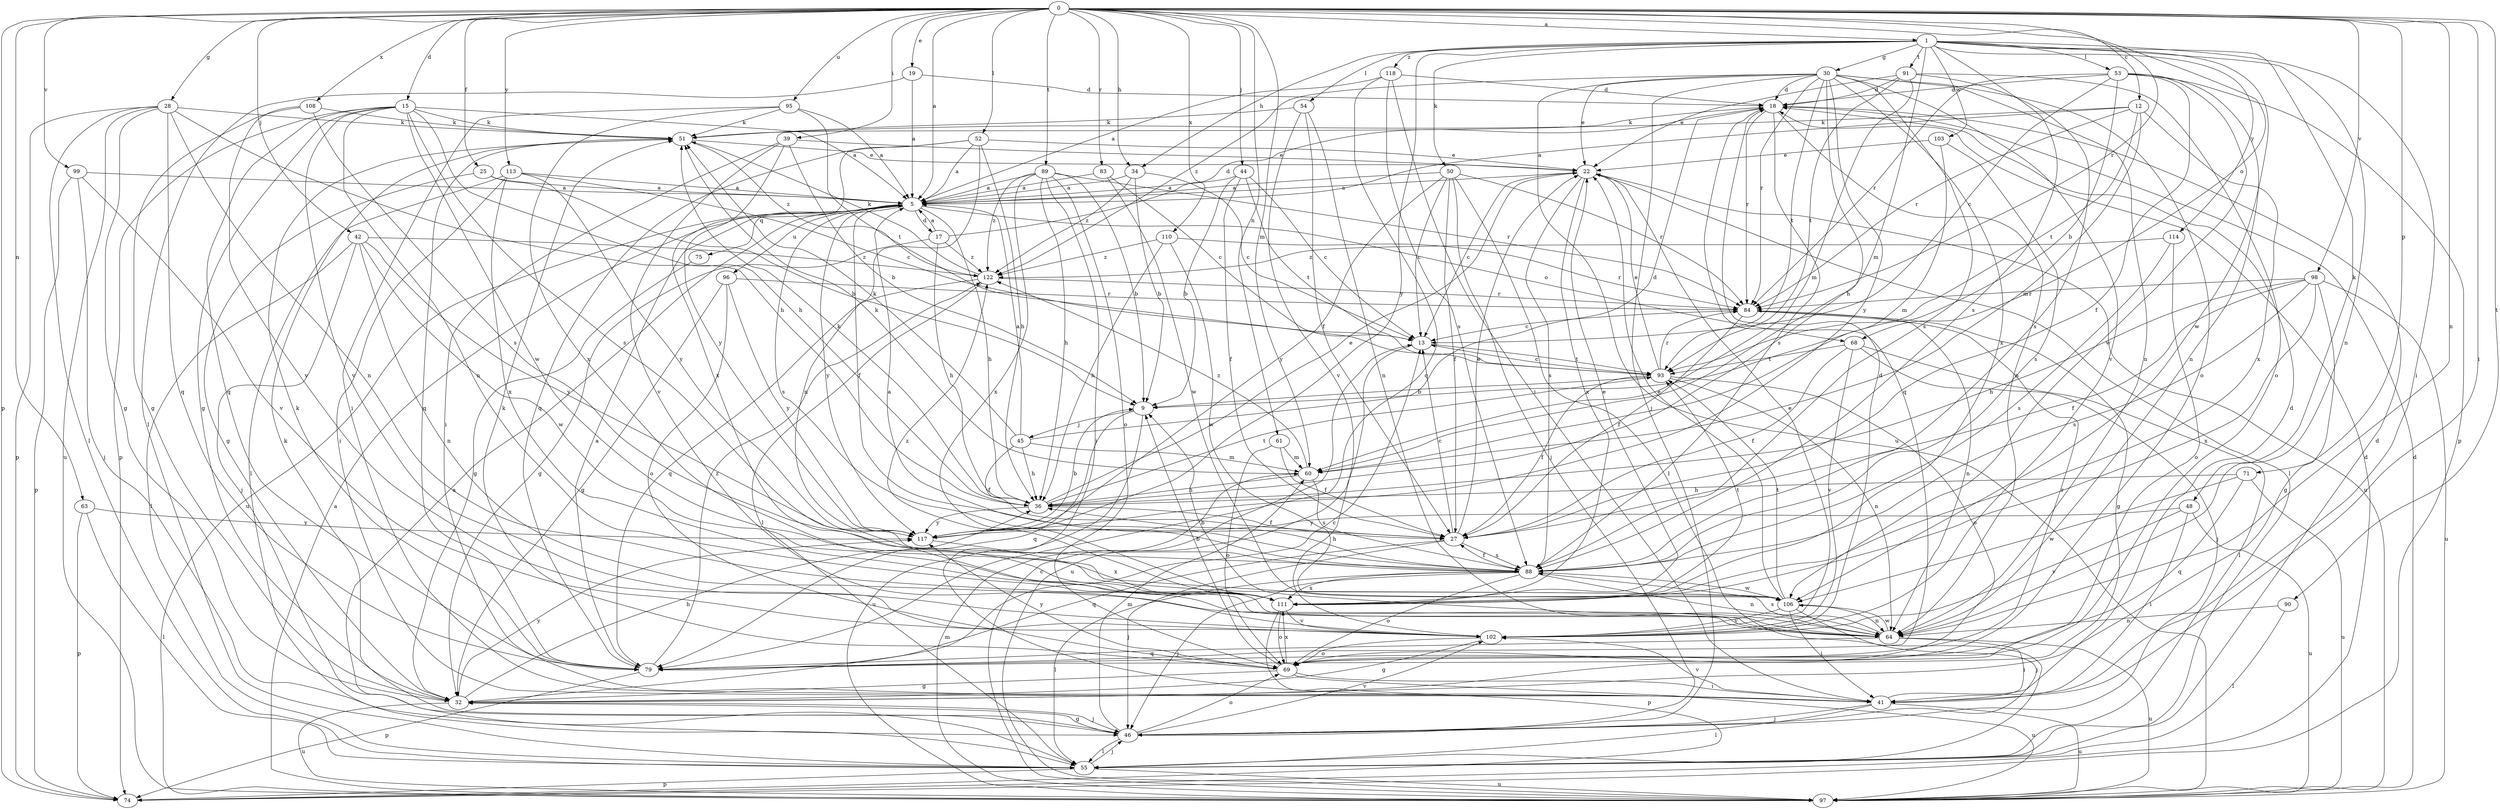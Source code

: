 strict digraph  {
0;
1;
5;
9;
12;
13;
15;
17;
18;
19;
22;
25;
27;
28;
30;
32;
34;
36;
39;
41;
42;
44;
45;
46;
48;
50;
51;
52;
53;
54;
55;
60;
61;
63;
64;
68;
69;
71;
74;
75;
79;
83;
84;
88;
89;
90;
91;
93;
95;
96;
97;
98;
99;
102;
103;
106;
108;
110;
111;
113;
114;
117;
118;
122;
0 -> 1  [label=a];
0 -> 5  [label=a];
0 -> 12  [label=c];
0 -> 15  [label=d];
0 -> 19  [label=e];
0 -> 25  [label=f];
0 -> 28  [label=g];
0 -> 34  [label=h];
0 -> 39  [label=i];
0 -> 41  [label=i];
0 -> 42  [label=j];
0 -> 44  [label=j];
0 -> 52  [label=l];
0 -> 60  [label=m];
0 -> 61  [label=n];
0 -> 63  [label=n];
0 -> 64  [label=n];
0 -> 68  [label=o];
0 -> 71  [label=p];
0 -> 74  [label=p];
0 -> 83  [label=r];
0 -> 84  [label=r];
0 -> 89  [label=t];
0 -> 90  [label=t];
0 -> 95  [label=u];
0 -> 98  [label=v];
0 -> 99  [label=v];
0 -> 108  [label=x];
0 -> 110  [label=x];
0 -> 113  [label=y];
1 -> 30  [label=g];
1 -> 34  [label=h];
1 -> 41  [label=i];
1 -> 48  [label=k];
1 -> 50  [label=k];
1 -> 53  [label=l];
1 -> 54  [label=l];
1 -> 60  [label=m];
1 -> 64  [label=n];
1 -> 88  [label=s];
1 -> 91  [label=t];
1 -> 103  [label=w];
1 -> 106  [label=w];
1 -> 114  [label=y];
1 -> 117  [label=y];
1 -> 118  [label=z];
5 -> 17  [label=d];
5 -> 27  [label=f];
5 -> 36  [label=h];
5 -> 68  [label=o];
5 -> 75  [label=q];
5 -> 88  [label=s];
5 -> 96  [label=u];
5 -> 97  [label=u];
5 -> 117  [label=y];
9 -> 45  [label=j];
9 -> 79  [label=q];
9 -> 97  [label=u];
12 -> 5  [label=a];
12 -> 51  [label=k];
12 -> 60  [label=m];
12 -> 84  [label=r];
12 -> 93  [label=t];
12 -> 111  [label=x];
13 -> 93  [label=t];
13 -> 97  [label=u];
15 -> 5  [label=a];
15 -> 32  [label=g];
15 -> 36  [label=h];
15 -> 51  [label=k];
15 -> 64  [label=n];
15 -> 74  [label=p];
15 -> 79  [label=q];
15 -> 88  [label=s];
15 -> 102  [label=v];
15 -> 106  [label=w];
17 -> 5  [label=a];
17 -> 18  [label=d];
17 -> 32  [label=g];
17 -> 36  [label=h];
17 -> 122  [label=z];
18 -> 51  [label=k];
18 -> 64  [label=n];
18 -> 79  [label=q];
18 -> 84  [label=r];
18 -> 88  [label=s];
19 -> 5  [label=a];
19 -> 18  [label=d];
19 -> 55  [label=l];
22 -> 5  [label=a];
22 -> 13  [label=c];
22 -> 55  [label=l];
22 -> 88  [label=s];
22 -> 97  [label=u];
22 -> 111  [label=x];
25 -> 5  [label=a];
25 -> 9  [label=b];
25 -> 32  [label=g];
27 -> 13  [label=c];
27 -> 22  [label=e];
27 -> 46  [label=j];
27 -> 79  [label=q];
27 -> 88  [label=s];
28 -> 32  [label=g];
28 -> 36  [label=h];
28 -> 51  [label=k];
28 -> 55  [label=l];
28 -> 64  [label=n];
28 -> 74  [label=p];
28 -> 79  [label=q];
28 -> 97  [label=u];
30 -> 18  [label=d];
30 -> 22  [label=e];
30 -> 36  [label=h];
30 -> 46  [label=j];
30 -> 64  [label=n];
30 -> 69  [label=o];
30 -> 84  [label=r];
30 -> 88  [label=s];
30 -> 93  [label=t];
30 -> 97  [label=u];
30 -> 102  [label=v];
30 -> 111  [label=x];
30 -> 117  [label=y];
30 -> 122  [label=z];
32 -> 13  [label=c];
32 -> 36  [label=h];
32 -> 46  [label=j];
32 -> 97  [label=u];
32 -> 117  [label=y];
34 -> 5  [label=a];
34 -> 9  [label=b];
34 -> 13  [label=c];
34 -> 122  [label=z];
36 -> 22  [label=e];
36 -> 27  [label=f];
36 -> 51  [label=k];
36 -> 93  [label=t];
36 -> 117  [label=y];
39 -> 9  [label=b];
39 -> 22  [label=e];
39 -> 41  [label=i];
39 -> 102  [label=v];
39 -> 117  [label=y];
41 -> 18  [label=d];
41 -> 46  [label=j];
41 -> 55  [label=l];
41 -> 97  [label=u];
41 -> 102  [label=v];
42 -> 46  [label=j];
42 -> 55  [label=l];
42 -> 64  [label=n];
42 -> 106  [label=w];
42 -> 117  [label=y];
42 -> 122  [label=z];
44 -> 5  [label=a];
44 -> 9  [label=b];
44 -> 13  [label=c];
44 -> 27  [label=f];
44 -> 93  [label=t];
45 -> 5  [label=a];
45 -> 18  [label=d];
45 -> 27  [label=f];
45 -> 36  [label=h];
45 -> 51  [label=k];
45 -> 60  [label=m];
46 -> 32  [label=g];
46 -> 51  [label=k];
46 -> 55  [label=l];
46 -> 60  [label=m];
46 -> 69  [label=o];
46 -> 102  [label=v];
48 -> 41  [label=i];
48 -> 97  [label=u];
48 -> 102  [label=v];
48 -> 117  [label=y];
50 -> 5  [label=a];
50 -> 13  [label=c];
50 -> 27  [label=f];
50 -> 46  [label=j];
50 -> 55  [label=l];
50 -> 84  [label=r];
50 -> 117  [label=y];
51 -> 22  [label=e];
51 -> 79  [label=q];
51 -> 122  [label=z];
52 -> 5  [label=a];
52 -> 22  [label=e];
52 -> 36  [label=h];
52 -> 64  [label=n];
52 -> 79  [label=q];
52 -> 111  [label=x];
53 -> 9  [label=b];
53 -> 13  [label=c];
53 -> 18  [label=d];
53 -> 27  [label=f];
53 -> 64  [label=n];
53 -> 74  [label=p];
53 -> 84  [label=r];
53 -> 106  [label=w];
54 -> 27  [label=f];
54 -> 51  [label=k];
54 -> 64  [label=n];
54 -> 102  [label=v];
55 -> 5  [label=a];
55 -> 18  [label=d];
55 -> 46  [label=j];
55 -> 74  [label=p];
55 -> 97  [label=u];
60 -> 36  [label=h];
60 -> 51  [label=k];
60 -> 88  [label=s];
60 -> 122  [label=z];
61 -> 27  [label=f];
61 -> 60  [label=m];
61 -> 69  [label=o];
63 -> 55  [label=l];
63 -> 74  [label=p];
63 -> 117  [label=y];
64 -> 9  [label=b];
64 -> 41  [label=i];
64 -> 79  [label=q];
64 -> 88  [label=s];
64 -> 97  [label=u];
64 -> 106  [label=w];
68 -> 27  [label=f];
68 -> 46  [label=j];
68 -> 55  [label=l];
68 -> 93  [label=t];
68 -> 102  [label=v];
69 -> 9  [label=b];
69 -> 32  [label=g];
69 -> 41  [label=i];
69 -> 51  [label=k];
69 -> 97  [label=u];
69 -> 111  [label=x];
69 -> 117  [label=y];
71 -> 36  [label=h];
71 -> 79  [label=q];
71 -> 97  [label=u];
71 -> 106  [label=w];
74 -> 18  [label=d];
75 -> 32  [label=g];
79 -> 5  [label=a];
79 -> 51  [label=k];
79 -> 74  [label=p];
79 -> 84  [label=r];
79 -> 122  [label=z];
83 -> 5  [label=a];
83 -> 13  [label=c];
83 -> 106  [label=w];
84 -> 13  [label=c];
84 -> 27  [label=f];
84 -> 32  [label=g];
84 -> 64  [label=n];
88 -> 5  [label=a];
88 -> 27  [label=f];
88 -> 36  [label=h];
88 -> 46  [label=j];
88 -> 55  [label=l];
88 -> 64  [label=n];
88 -> 69  [label=o];
88 -> 106  [label=w];
88 -> 111  [label=x];
89 -> 5  [label=a];
89 -> 9  [label=b];
89 -> 36  [label=h];
89 -> 41  [label=i];
89 -> 69  [label=o];
89 -> 84  [label=r];
89 -> 111  [label=x];
89 -> 122  [label=z];
90 -> 55  [label=l];
90 -> 64  [label=n];
91 -> 18  [label=d];
91 -> 22  [label=e];
91 -> 60  [label=m];
91 -> 69  [label=o];
91 -> 88  [label=s];
91 -> 93  [label=t];
93 -> 9  [label=b];
93 -> 13  [label=c];
93 -> 22  [label=e];
93 -> 27  [label=f];
93 -> 64  [label=n];
93 -> 69  [label=o];
93 -> 84  [label=r];
95 -> 5  [label=a];
95 -> 41  [label=i];
95 -> 51  [label=k];
95 -> 93  [label=t];
95 -> 111  [label=x];
96 -> 32  [label=g];
96 -> 69  [label=o];
96 -> 84  [label=r];
96 -> 117  [label=y];
97 -> 5  [label=a];
97 -> 13  [label=c];
97 -> 18  [label=d];
97 -> 60  [label=m];
98 -> 27  [label=f];
98 -> 32  [label=g];
98 -> 36  [label=h];
98 -> 84  [label=r];
98 -> 88  [label=s];
98 -> 97  [label=u];
98 -> 111  [label=x];
99 -> 5  [label=a];
99 -> 46  [label=j];
99 -> 74  [label=p];
99 -> 102  [label=v];
102 -> 18  [label=d];
102 -> 22  [label=e];
102 -> 32  [label=g];
102 -> 69  [label=o];
103 -> 22  [label=e];
103 -> 60  [label=m];
103 -> 88  [label=s];
106 -> 22  [label=e];
106 -> 41  [label=i];
106 -> 46  [label=j];
106 -> 64  [label=n];
106 -> 93  [label=t];
106 -> 102  [label=v];
108 -> 32  [label=g];
108 -> 51  [label=k];
108 -> 88  [label=s];
108 -> 102  [label=v];
110 -> 36  [label=h];
110 -> 84  [label=r];
110 -> 106  [label=w];
110 -> 122  [label=z];
111 -> 22  [label=e];
111 -> 69  [label=o];
111 -> 74  [label=p];
111 -> 93  [label=t];
111 -> 102  [label=v];
111 -> 122  [label=z];
113 -> 5  [label=a];
113 -> 13  [label=c];
113 -> 41  [label=i];
113 -> 55  [label=l];
113 -> 111  [label=x];
113 -> 117  [label=y];
114 -> 69  [label=o];
114 -> 88  [label=s];
114 -> 122  [label=z];
117 -> 9  [label=b];
117 -> 111  [label=x];
118 -> 5  [label=a];
118 -> 18  [label=d];
118 -> 41  [label=i];
118 -> 79  [label=q];
118 -> 88  [label=s];
122 -> 51  [label=k];
122 -> 55  [label=l];
122 -> 79  [label=q];
122 -> 84  [label=r];
}
